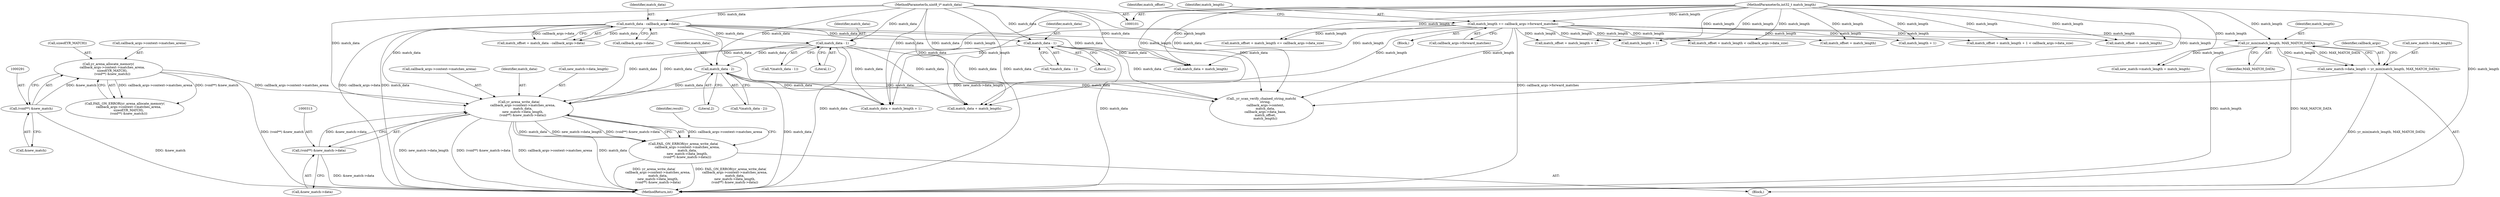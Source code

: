 digraph "0_yara_992480c30f75943e9cd6245bb2015c7737f9b661_0@API" {
"1000302" [label="(Call,yr_arena_write_data(\n        callback_args->context->matches_arena,\n        match_data,\n        new_match->data_length,\n        (void**) &new_match->data))"];
"1000282" [label="(Call,yr_arena_allocate_memory(\n        callback_args->context->matches_arena,\n        sizeof(YR_MATCH),\n        (void**) &new_match))"];
"1000290" [label="(Call,(void**) &new_match)"];
"1000177" [label="(Call,match_data - 2)"];
"1000171" [label="(Call,match_data - 1)"];
"1000135" [label="(Call,match_data - callback_args->data)"];
"1000102" [label="(MethodParameterIn,uint8_t* match_data)"];
"1000218" [label="(Call,match_data - 1)"];
"1000294" [label="(Call,new_match->data_length = yr_min(match_length, MAX_MATCH_DATA))"];
"1000298" [label="(Call,yr_min(match_length, MAX_MATCH_DATA))"];
"1000103" [label="(MethodParameterIn,int32_t match_length)"];
"1000140" [label="(Call,match_length += callback_args->forward_matches)"];
"1000312" [label="(Call,(void**) &new_match->data)"];
"1000301" [label="(Call,FAIL_ON_ERROR(yr_arena_write_data(\n        callback_args->context->matches_arena,\n        match_data,\n        new_match->data_length,\n        (void**) &new_match->data)))"];
"1000281" [label="(Call,FAIL_ON_ERROR(yr_arena_allocate_memory(\n        callback_args->context->matches_arena,\n        sizeof(YR_MATCH),\n        (void**) &new_match)))"];
"1000234" [label="(Call,match_data + match_length)"];
"1000292" [label="(Call,&new_match)"];
"1000282" [label="(Call,yr_arena_allocate_memory(\n        callback_args->context->matches_arena,\n        sizeof(YR_MATCH),\n        (void**) &new_match))"];
"1000312" [label="(Call,(void**) &new_match->data)"];
"1000170" [label="(Call,*(match_data - 1))"];
"1000301" [label="(Call,FAIL_ON_ERROR(yr_arena_write_data(\n        callback_args->context->matches_arena,\n        match_data,\n        new_match->data_length,\n        (void**) &new_match->data)))"];
"1000136" [label="(Identifier,match_data)"];
"1000303" [label="(Call,callback_args->context->matches_arena)"];
"1000187" [label="(Call,match_length + 1)"];
"1000335" [label="(Call,new_match->match_length = match_length)"];
"1000148" [label="(Identifier,match_offset)"];
"1000178" [label="(Identifier,match_data)"];
"1000314" [label="(Call,&new_match->data)"];
"1000219" [label="(Identifier,match_data)"];
"1000184" [label="(Call,match_offset + match_length + 1 < callback_args->data_size)"];
"1000320" [label="(Identifier,result)"];
"1000218" [label="(Call,match_data - 1)"];
"1000142" [label="(Call,callback_args->forward_matches)"];
"1000295" [label="(Call,new_match->data_length)"];
"1000257" [label="(Block,)"];
"1000302" [label="(Call,yr_arena_write_data(\n        callback_args->context->matches_arena,\n        match_data,\n        new_match->data_length,\n        (void**) &new_match->data))"];
"1000298" [label="(Call,yr_min(match_length, MAX_MATCH_DATA))"];
"1000226" [label="(Call,match_offset + match_length)"];
"1000185" [label="(Call,match_offset + match_length + 1)"];
"1000102" [label="(MethodParameterIn,uint8_t* match_data)"];
"1000196" [label="(Call,match_data + match_length + 1)"];
"1000300" [label="(Identifier,MAX_MATCH_DATA)"];
"1000133" [label="(Call,match_offset = match_data - callback_args->data)"];
"1000137" [label="(Call,callback_args->data)"];
"1000309" [label="(Call,new_match->data_length)"];
"1000176" [label="(Call,*(match_data - 2))"];
"1000299" [label="(Identifier,match_length)"];
"1000363" [label="(MethodReturn,int)"];
"1000135" [label="(Call,match_data - callback_args->data)"];
"1000217" [label="(Call,*(match_data - 1))"];
"1000204" [label="(Call,match_data + match_length)"];
"1000283" [label="(Call,callback_args->context->matches_arena)"];
"1000172" [label="(Identifier,match_data)"];
"1000294" [label="(Call,new_match->data_length = yr_min(match_length, MAX_MATCH_DATA))"];
"1000290" [label="(Call,(void**) &new_match)"];
"1000140" [label="(Call,match_length += callback_args->forward_matches)"];
"1000308" [label="(Identifier,match_data)"];
"1000141" [label="(Identifier,match_length)"];
"1000171" [label="(Call,match_data - 1)"];
"1000173" [label="(Literal,1)"];
"1000106" [label="(Block,)"];
"1000305" [label="(Identifier,callback_args)"];
"1000288" [label="(Call,sizeof(YR_MATCH))"];
"1000198" [label="(Call,match_length + 1)"];
"1000179" [label="(Literal,2)"];
"1000177" [label="(Call,match_data - 2)"];
"1000220" [label="(Literal,1)"];
"1000147" [label="(Call,match_offset + match_length)"];
"1000245" [label="(Call,_yr_scan_verify_chained_string_match(\n        string,\n        callback_args->context,\n        match_data,\n        callback_args->data_base,\n        match_offset,\n        match_length))"];
"1000103" [label="(MethodParameterIn,int32_t match_length)"];
"1000225" [label="(Call,match_offset + match_length < callback_args->data_size)"];
"1000146" [label="(Call,match_offset + match_length <= callback_args->data_size)"];
"1000302" -> "1000301"  [label="AST: "];
"1000302" -> "1000312"  [label="CFG: "];
"1000303" -> "1000302"  [label="AST: "];
"1000308" -> "1000302"  [label="AST: "];
"1000309" -> "1000302"  [label="AST: "];
"1000312" -> "1000302"  [label="AST: "];
"1000301" -> "1000302"  [label="CFG: "];
"1000302" -> "1000363"  [label="DDG: new_match->data_length"];
"1000302" -> "1000363"  [label="DDG: (void**) &new_match->data"];
"1000302" -> "1000363"  [label="DDG: callback_args->context->matches_arena"];
"1000302" -> "1000363"  [label="DDG: match_data"];
"1000302" -> "1000301"  [label="DDG: callback_args->context->matches_arena"];
"1000302" -> "1000301"  [label="DDG: match_data"];
"1000302" -> "1000301"  [label="DDG: new_match->data_length"];
"1000302" -> "1000301"  [label="DDG: (void**) &new_match->data"];
"1000282" -> "1000302"  [label="DDG: callback_args->context->matches_arena"];
"1000177" -> "1000302"  [label="DDG: match_data"];
"1000171" -> "1000302"  [label="DDG: match_data"];
"1000218" -> "1000302"  [label="DDG: match_data"];
"1000135" -> "1000302"  [label="DDG: match_data"];
"1000102" -> "1000302"  [label="DDG: match_data"];
"1000294" -> "1000302"  [label="DDG: new_match->data_length"];
"1000312" -> "1000302"  [label="DDG: &new_match->data"];
"1000282" -> "1000281"  [label="AST: "];
"1000282" -> "1000290"  [label="CFG: "];
"1000283" -> "1000282"  [label="AST: "];
"1000288" -> "1000282"  [label="AST: "];
"1000290" -> "1000282"  [label="AST: "];
"1000281" -> "1000282"  [label="CFG: "];
"1000282" -> "1000363"  [label="DDG: (void**) &new_match"];
"1000282" -> "1000281"  [label="DDG: callback_args->context->matches_arena"];
"1000282" -> "1000281"  [label="DDG: (void**) &new_match"];
"1000290" -> "1000282"  [label="DDG: &new_match"];
"1000290" -> "1000292"  [label="CFG: "];
"1000291" -> "1000290"  [label="AST: "];
"1000292" -> "1000290"  [label="AST: "];
"1000290" -> "1000363"  [label="DDG: &new_match"];
"1000177" -> "1000176"  [label="AST: "];
"1000177" -> "1000179"  [label="CFG: "];
"1000178" -> "1000177"  [label="AST: "];
"1000179" -> "1000177"  [label="AST: "];
"1000176" -> "1000177"  [label="CFG: "];
"1000177" -> "1000363"  [label="DDG: match_data"];
"1000171" -> "1000177"  [label="DDG: match_data"];
"1000102" -> "1000177"  [label="DDG: match_data"];
"1000177" -> "1000196"  [label="DDG: match_data"];
"1000177" -> "1000204"  [label="DDG: match_data"];
"1000177" -> "1000245"  [label="DDG: match_data"];
"1000171" -> "1000170"  [label="AST: "];
"1000171" -> "1000173"  [label="CFG: "];
"1000172" -> "1000171"  [label="AST: "];
"1000173" -> "1000171"  [label="AST: "];
"1000170" -> "1000171"  [label="CFG: "];
"1000171" -> "1000363"  [label="DDG: match_data"];
"1000135" -> "1000171"  [label="DDG: match_data"];
"1000102" -> "1000171"  [label="DDG: match_data"];
"1000171" -> "1000196"  [label="DDG: match_data"];
"1000171" -> "1000204"  [label="DDG: match_data"];
"1000171" -> "1000245"  [label="DDG: match_data"];
"1000135" -> "1000133"  [label="AST: "];
"1000135" -> "1000137"  [label="CFG: "];
"1000136" -> "1000135"  [label="AST: "];
"1000137" -> "1000135"  [label="AST: "];
"1000133" -> "1000135"  [label="CFG: "];
"1000135" -> "1000363"  [label="DDG: match_data"];
"1000135" -> "1000363"  [label="DDG: callback_args->data"];
"1000135" -> "1000133"  [label="DDG: match_data"];
"1000135" -> "1000133"  [label="DDG: callback_args->data"];
"1000102" -> "1000135"  [label="DDG: match_data"];
"1000135" -> "1000196"  [label="DDG: match_data"];
"1000135" -> "1000204"  [label="DDG: match_data"];
"1000135" -> "1000218"  [label="DDG: match_data"];
"1000135" -> "1000234"  [label="DDG: match_data"];
"1000135" -> "1000245"  [label="DDG: match_data"];
"1000102" -> "1000101"  [label="AST: "];
"1000102" -> "1000363"  [label="DDG: match_data"];
"1000102" -> "1000196"  [label="DDG: match_data"];
"1000102" -> "1000204"  [label="DDG: match_data"];
"1000102" -> "1000218"  [label="DDG: match_data"];
"1000102" -> "1000234"  [label="DDG: match_data"];
"1000102" -> "1000245"  [label="DDG: match_data"];
"1000218" -> "1000217"  [label="AST: "];
"1000218" -> "1000220"  [label="CFG: "];
"1000219" -> "1000218"  [label="AST: "];
"1000220" -> "1000218"  [label="AST: "];
"1000217" -> "1000218"  [label="CFG: "];
"1000218" -> "1000363"  [label="DDG: match_data"];
"1000218" -> "1000234"  [label="DDG: match_data"];
"1000218" -> "1000245"  [label="DDG: match_data"];
"1000294" -> "1000257"  [label="AST: "];
"1000294" -> "1000298"  [label="CFG: "];
"1000295" -> "1000294"  [label="AST: "];
"1000298" -> "1000294"  [label="AST: "];
"1000305" -> "1000294"  [label="CFG: "];
"1000294" -> "1000363"  [label="DDG: yr_min(match_length, MAX_MATCH_DATA)"];
"1000298" -> "1000294"  [label="DDG: match_length"];
"1000298" -> "1000294"  [label="DDG: MAX_MATCH_DATA"];
"1000298" -> "1000300"  [label="CFG: "];
"1000299" -> "1000298"  [label="AST: "];
"1000300" -> "1000298"  [label="AST: "];
"1000298" -> "1000363"  [label="DDG: match_length"];
"1000298" -> "1000363"  [label="DDG: MAX_MATCH_DATA"];
"1000103" -> "1000298"  [label="DDG: match_length"];
"1000140" -> "1000298"  [label="DDG: match_length"];
"1000298" -> "1000335"  [label="DDG: match_length"];
"1000103" -> "1000101"  [label="AST: "];
"1000103" -> "1000363"  [label="DDG: match_length"];
"1000103" -> "1000140"  [label="DDG: match_length"];
"1000103" -> "1000146"  [label="DDG: match_length"];
"1000103" -> "1000147"  [label="DDG: match_length"];
"1000103" -> "1000184"  [label="DDG: match_length"];
"1000103" -> "1000185"  [label="DDG: match_length"];
"1000103" -> "1000187"  [label="DDG: match_length"];
"1000103" -> "1000196"  [label="DDG: match_length"];
"1000103" -> "1000198"  [label="DDG: match_length"];
"1000103" -> "1000204"  [label="DDG: match_length"];
"1000103" -> "1000225"  [label="DDG: match_length"];
"1000103" -> "1000226"  [label="DDG: match_length"];
"1000103" -> "1000234"  [label="DDG: match_length"];
"1000103" -> "1000245"  [label="DDG: match_length"];
"1000103" -> "1000335"  [label="DDG: match_length"];
"1000140" -> "1000106"  [label="AST: "];
"1000140" -> "1000142"  [label="CFG: "];
"1000141" -> "1000140"  [label="AST: "];
"1000142" -> "1000140"  [label="AST: "];
"1000148" -> "1000140"  [label="CFG: "];
"1000140" -> "1000363"  [label="DDG: callback_args->forward_matches"];
"1000140" -> "1000146"  [label="DDG: match_length"];
"1000140" -> "1000147"  [label="DDG: match_length"];
"1000140" -> "1000184"  [label="DDG: match_length"];
"1000140" -> "1000185"  [label="DDG: match_length"];
"1000140" -> "1000187"  [label="DDG: match_length"];
"1000140" -> "1000196"  [label="DDG: match_length"];
"1000140" -> "1000198"  [label="DDG: match_length"];
"1000140" -> "1000204"  [label="DDG: match_length"];
"1000140" -> "1000225"  [label="DDG: match_length"];
"1000140" -> "1000226"  [label="DDG: match_length"];
"1000140" -> "1000234"  [label="DDG: match_length"];
"1000140" -> "1000245"  [label="DDG: match_length"];
"1000312" -> "1000314"  [label="CFG: "];
"1000313" -> "1000312"  [label="AST: "];
"1000314" -> "1000312"  [label="AST: "];
"1000312" -> "1000363"  [label="DDG: &new_match->data"];
"1000301" -> "1000257"  [label="AST: "];
"1000320" -> "1000301"  [label="CFG: "];
"1000301" -> "1000363"  [label="DDG: FAIL_ON_ERROR(yr_arena_write_data(\n        callback_args->context->matches_arena,\n        match_data,\n        new_match->data_length,\n        (void**) &new_match->data))"];
"1000301" -> "1000363"  [label="DDG: yr_arena_write_data(\n        callback_args->context->matches_arena,\n        match_data,\n        new_match->data_length,\n        (void**) &new_match->data)"];
}
